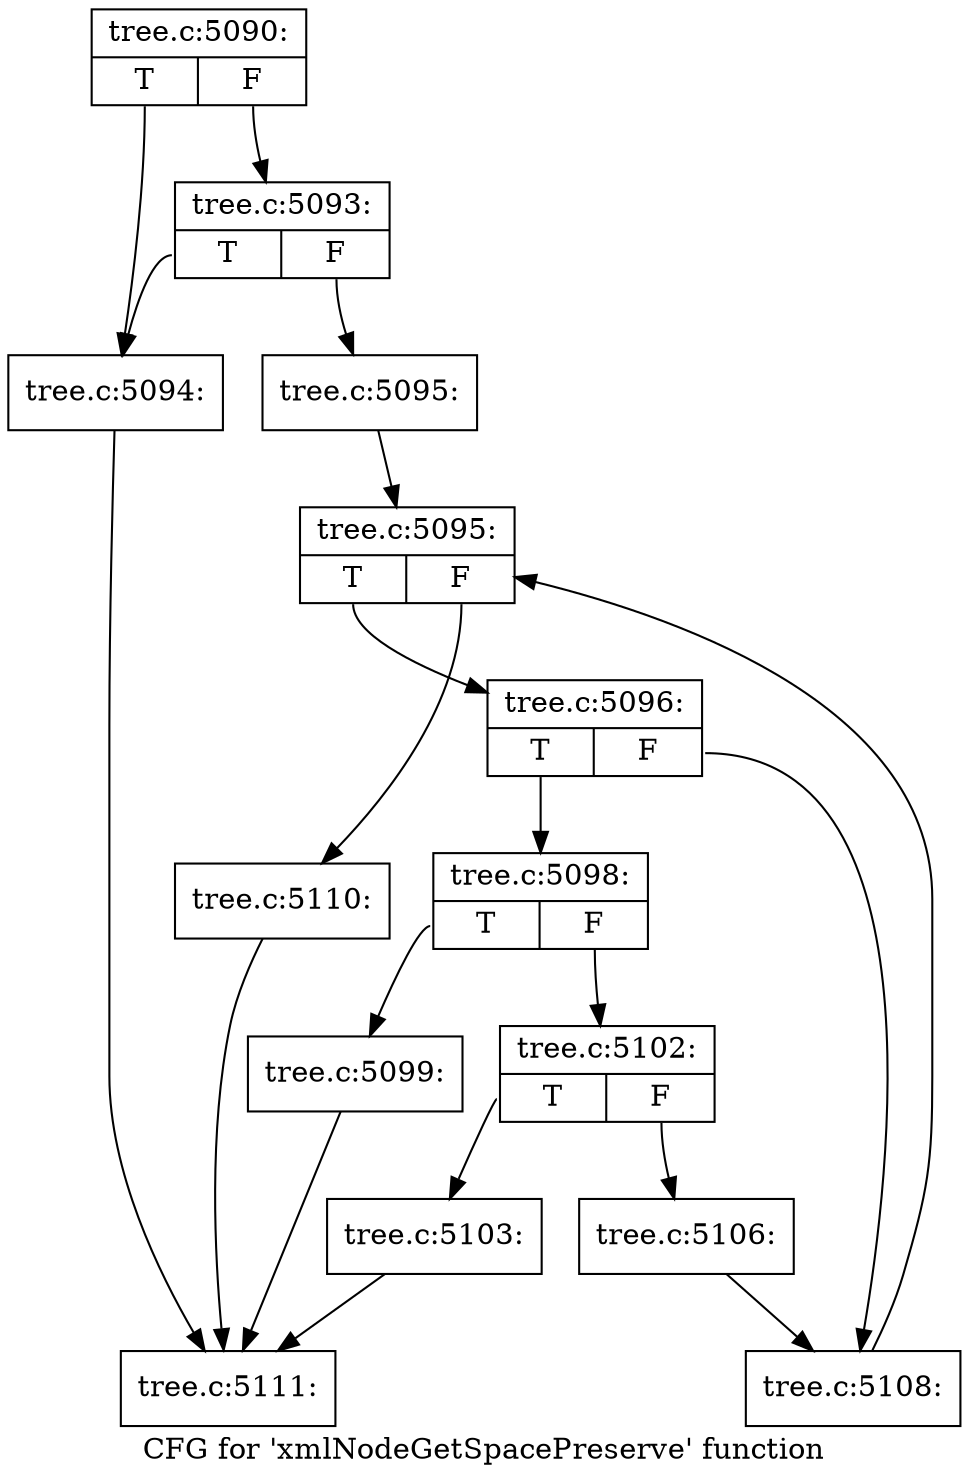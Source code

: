 digraph "CFG for 'xmlNodeGetSpacePreserve' function" {
	label="CFG for 'xmlNodeGetSpacePreserve' function";

	Node0x4361960 [shape=record,label="{tree.c:5090:|{<s0>T|<s1>F}}"];
	Node0x4361960:s0 -> Node0x3e6e5e0;
	Node0x4361960:s1 -> Node0x4367e60;
	Node0x4367e60 [shape=record,label="{tree.c:5093:|{<s0>T|<s1>F}}"];
	Node0x4367e60:s0 -> Node0x3e6e5e0;
	Node0x4367e60:s1 -> Node0x4367e10;
	Node0x3e6e5e0 [shape=record,label="{tree.c:5094:}"];
	Node0x3e6e5e0 -> Node0x4522b20;
	Node0x4367e10 [shape=record,label="{tree.c:5095:}"];
	Node0x4367e10 -> Node0x43618e0;
	Node0x43618e0 [shape=record,label="{tree.c:5095:|{<s0>T|<s1>F}}"];
	Node0x43618e0:s0 -> Node0x43a25b0;
	Node0x43618e0:s1 -> Node0x43a23e0;
	Node0x43a25b0 [shape=record,label="{tree.c:5096:|{<s0>T|<s1>F}}"];
	Node0x43a25b0:s0 -> Node0x43a2980;
	Node0x43a25b0:s1 -> Node0x43a29d0;
	Node0x43a2980 [shape=record,label="{tree.c:5098:|{<s0>T|<s1>F}}"];
	Node0x43a2980:s0 -> Node0x43a2d90;
	Node0x43a2980:s1 -> Node0x43a2de0;
	Node0x43a2d90 [shape=record,label="{tree.c:5099:}"];
	Node0x43a2d90 -> Node0x4522b20;
	Node0x43a2de0 [shape=record,label="{tree.c:5102:|{<s0>T|<s1>F}}"];
	Node0x43a2de0:s0 -> Node0x452e870;
	Node0x43a2de0:s1 -> Node0x452e8c0;
	Node0x452e870 [shape=record,label="{tree.c:5103:}"];
	Node0x452e870 -> Node0x4522b20;
	Node0x452e8c0 [shape=record,label="{tree.c:5106:}"];
	Node0x452e8c0 -> Node0x43a29d0;
	Node0x43a29d0 [shape=record,label="{tree.c:5108:}"];
	Node0x43a29d0 -> Node0x43618e0;
	Node0x43a23e0 [shape=record,label="{tree.c:5110:}"];
	Node0x43a23e0 -> Node0x4522b20;
	Node0x4522b20 [shape=record,label="{tree.c:5111:}"];
}
